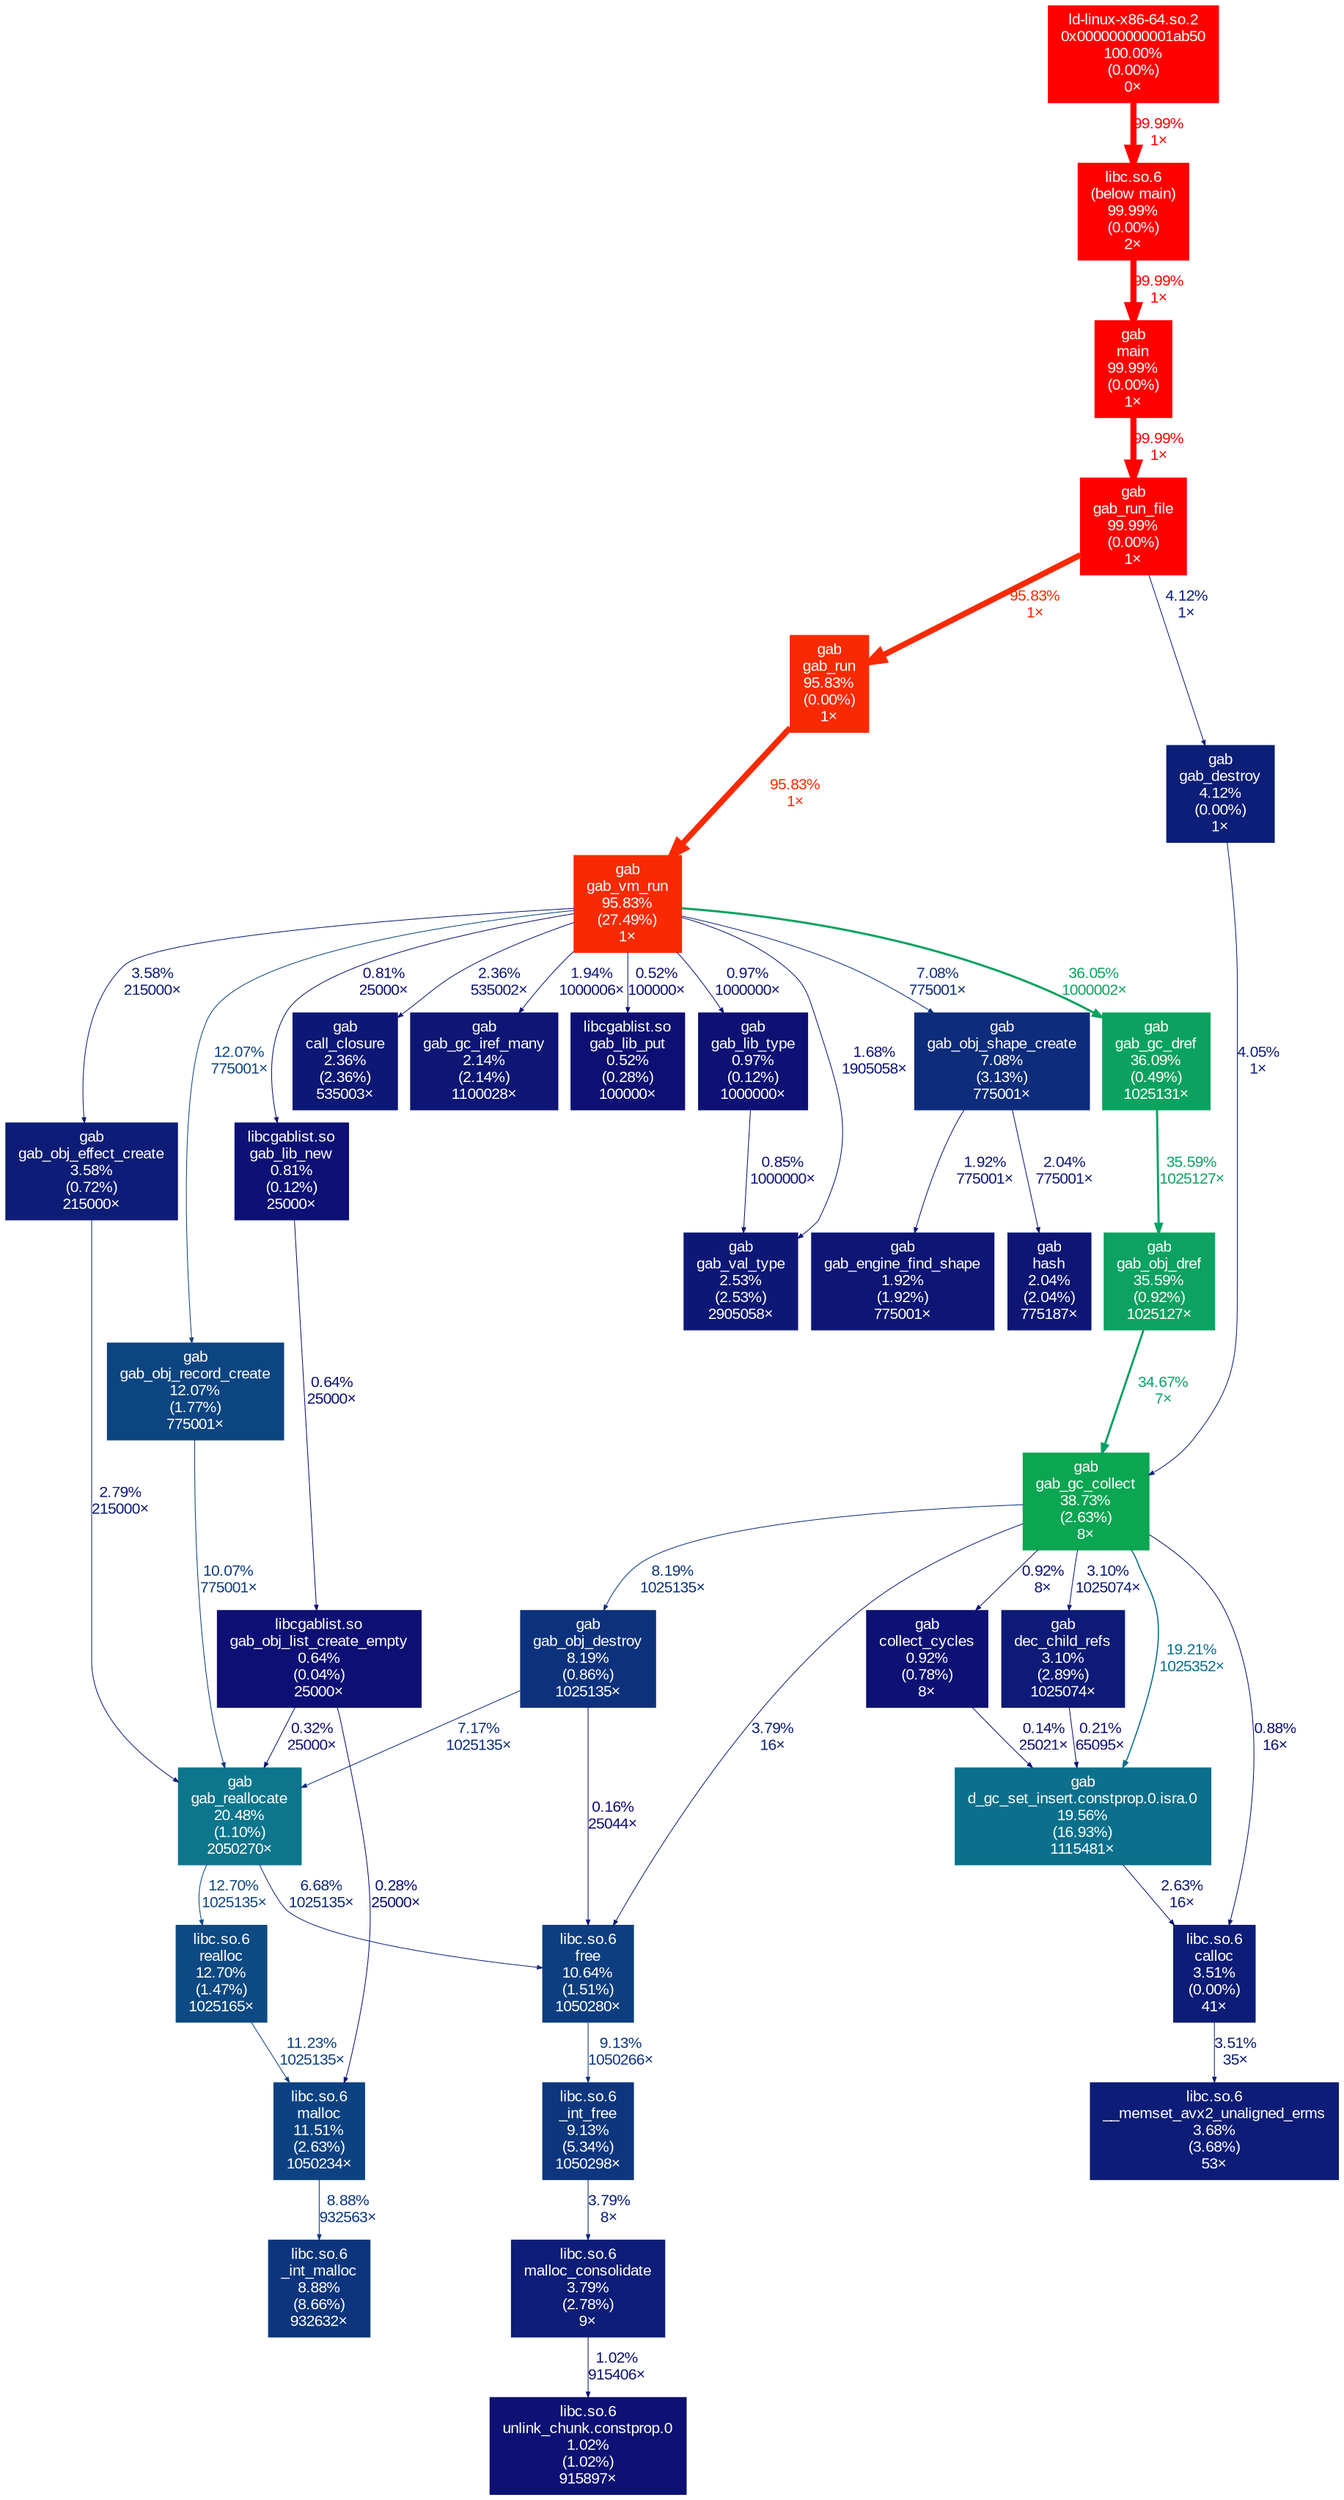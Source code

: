 digraph {
	graph [fontname=Arial, nodesep=0.125, ranksep=0.25];
	node [fontcolor=white, fontname=Arial, height=0, shape=box, style=filled, width=0];
	edge [fontname=Arial];
	"(below main)" [color="#ff0000", fontcolor="#ffffff", fontsize="10.00", label="libc.so.6\n(below main)\n99.99%\n(0.00%)\n2×"];
	"(below main)" -> main [arrowsize="1.00", color="#ff0000", fontcolor="#ff0000", fontsize="10.00", label="99.99%\n1×", labeldistance="4.00", penwidth="4.00"];
	"0x000000000001ab50" [color="#ff0000", fontcolor="#ffffff", fontsize="10.00", label="ld-linux-x86-64.so.2\n0x000000000001ab50\n100.00%\n(0.00%)\n0×"];
	"0x000000000001ab50" -> "(below main)" [arrowsize="1.00", color="#ff0000", fontcolor="#ff0000", fontsize="10.00", label="99.99%\n1×", labeldistance="4.00", penwidth="4.00"];
	"__memset_avx2_unaligned_erms" [color="#0d1c77", fontcolor="#ffffff", fontsize="10.00", label="libc.so.6\n__memset_avx2_unaligned_erms\n3.68%\n(3.68%)\n53×"];
	"_int_free" [color="#0d367e", fontcolor="#ffffff", fontsize="10.00", label="libc.so.6\n_int_free\n9.13%\n(5.34%)\n1050298×"];
	"_int_free" -> "malloc_consolidate" [arrowsize="0.35", color="#0d1d78", fontcolor="#0d1d78", fontsize="10.00", label="3.79%\n8×", labeldistance="0.50", penwidth="0.50"];
	"_int_malloc" [color="#0d357e", fontcolor="#ffffff", fontsize="10.00", label="libc.so.6\n_int_malloc\n8.88%\n(8.66%)\n932632×"];
	"call_closure" [color="#0d1776", fontcolor="#ffffff", fontsize="10.00", label="gab\ncall_closure\n2.36%\n(2.36%)\n535003×"];
	calloc [color="#0d1c77", fontcolor="#ffffff", fontsize="10.00", label="libc.so.6\ncalloc\n3.51%\n(0.00%)\n41×"];
	calloc -> "__memset_avx2_unaligned_erms" [arrowsize="0.35", color="#0d1c77", fontcolor="#0d1c77", fontsize="10.00", label="3.51%\n35×", labeldistance="0.50", penwidth="0.50"];
	"collect_cycles" [color="#0d1174", fontcolor="#ffffff", fontsize="10.00", label="gab\ncollect_cycles\n0.92%\n(0.78%)\n8×"];
	"collect_cycles" -> "d_gc_set_insert.constprop.0.isra.0" [arrowsize="0.35", color="#0d0d73", fontcolor="#0d0d73", fontsize="10.00", label="0.14%\n25021×", labeldistance="0.50", penwidth="0.50"];
	"d_gc_set_insert.constprop.0.isra.0" [color="#0c708c", fontcolor="#ffffff", fontsize="10.00", label="gab\nd_gc_set_insert.constprop.0.isra.0\n19.56%\n(16.93%)\n1115481×"];
	"d_gc_set_insert.constprop.0.isra.0" -> calloc [arrowsize="0.35", color="#0d1876", fontcolor="#0d1876", fontsize="10.00", label="2.63%\n16×", labeldistance="0.50", penwidth="0.50"];
	"dec_child_refs" [color="#0d1a77", fontcolor="#ffffff", fontsize="10.00", label="gab\ndec_child_refs\n3.10%\n(2.89%)\n1025074×"];
	"dec_child_refs" -> "d_gc_set_insert.constprop.0.isra.0" [arrowsize="0.35", color="#0d0e73", fontcolor="#0d0e73", fontsize="10.00", label="0.21%\n65095×", labeldistance="0.50", penwidth="0.50"];
	free [color="#0d3e80", fontcolor="#ffffff", fontsize="10.00", label="libc.so.6\nfree\n10.64%\n(1.51%)\n1050280×"];
	free -> "_int_free" [arrowsize="0.35", color="#0d367e", fontcolor="#0d367e", fontsize="10.00", label="9.13%\n1050266×", labeldistance="0.50", penwidth="0.50"];
	"gab_destroy" [color="#0d1e78", fontcolor="#ffffff", fontsize="10.00", label="gab\ngab_destroy\n4.12%\n(0.00%)\n1×"];
	"gab_destroy" -> "gab_gc_collect" [arrowsize="0.35", color="#0d1e78", fontcolor="#0d1e78", fontsize="10.00", label="4.05%\n1×", labeldistance="0.50", penwidth="0.50"];
	"gab_engine_find_shape" [color="#0d1575", fontcolor="#ffffff", fontsize="10.00", label="gab\ngab_engine_find_shape\n1.92%\n(1.92%)\n775001×"];
	"gab_gc_collect" [color="#0ba651", fontcolor="#ffffff", fontsize="10.00", label="gab\ngab_gc_collect\n38.73%\n(2.63%)\n8×"];
	"gab_gc_collect" -> calloc [arrowsize="0.35", color="#0d1074", fontcolor="#0d1074", fontsize="10.00", label="0.88%\n16×", labeldistance="0.50", penwidth="0.50"];
	"gab_gc_collect" -> "collect_cycles" [arrowsize="0.35", color="#0d1174", fontcolor="#0d1174", fontsize="10.00", label="0.92%\n8×", labeldistance="0.50", penwidth="0.50"];
	"gab_gc_collect" -> "d_gc_set_insert.constprop.0.isra.0" [arrowsize="0.44", color="#0c6e8c", fontcolor="#0c6e8c", fontsize="10.00", label="19.21%\n1025352×", labeldistance="0.77", penwidth="0.77"];
	"gab_gc_collect" -> "dec_child_refs" [arrowsize="0.35", color="#0d1a77", fontcolor="#0d1a77", fontsize="10.00", label="3.10%\n1025074×", labeldistance="0.50", penwidth="0.50"];
	"gab_gc_collect" -> free [arrowsize="0.35", color="#0d1d78", fontcolor="#0d1d78", fontsize="10.00", label="3.79%\n16×", labeldistance="0.50", penwidth="0.50"];
	"gab_gc_collect" -> "gab_obj_destroy" [arrowsize="0.35", color="#0d327d", fontcolor="#0d327d", fontsize="10.00", label="8.19%\n1025135×", labeldistance="0.50", penwidth="0.50"];
	"gab_gc_dref" [color="#0ba25f", fontcolor="#ffffff", fontsize="10.00", label="gab\ngab_gc_dref\n36.09%\n(0.49%)\n1025131×"];
	"gab_gc_dref" -> "gab_obj_dref" [arrowsize="0.60", color="#0ba262", fontcolor="#0ba262", fontsize="10.00", label="35.59%\n1025127×", labeldistance="1.42", penwidth="1.42"];
	"gab_gc_iref_many" [color="#0d1675", fontcolor="#ffffff", fontsize="10.00", label="gab\ngab_gc_iref_many\n2.14%\n(2.14%)\n1100028×"];
	"gab_lib_new" [color="#0d1074", fontcolor="#ffffff", fontsize="10.00", label="libcgablist.so\ngab_lib_new\n0.81%\n(0.12%)\n25000×"];
	"gab_lib_new" -> "gab_obj_list_create_empty" [arrowsize="0.35", color="#0d0f74", fontcolor="#0d0f74", fontsize="10.00", label="0.64%\n25000×", labeldistance="0.50", penwidth="0.50"];
	"gab_lib_put" [color="#0d0f73", fontcolor="#ffffff", fontsize="10.00", label="libcgablist.so\ngab_lib_put\n0.52%\n(0.28%)\n100000×"];
	"gab_lib_type" [color="#0d1174", fontcolor="#ffffff", fontsize="10.00", label="gab\ngab_lib_type\n0.97%\n(0.12%)\n1000000×"];
	"gab_lib_type" -> "gab_val_type" [arrowsize="0.35", color="#0d1074", fontcolor="#0d1074", fontsize="10.00", label="0.85%\n1000000×", labeldistance="0.50", penwidth="0.50"];
	"gab_obj_destroy" [color="#0d327d", fontcolor="#ffffff", fontsize="10.00", label="gab\ngab_obj_destroy\n8.19%\n(0.86%)\n1025135×"];
	"gab_obj_destroy" -> free [arrowsize="0.35", color="#0d0d73", fontcolor="#0d0d73", fontsize="10.00", label="0.16%\n25044×", labeldistance="0.50", penwidth="0.50"];
	"gab_obj_destroy" -> "gab_reallocate" [arrowsize="0.35", color="#0d2d7c", fontcolor="#0d2d7c", fontsize="10.00", label="7.17%\n1025135×", labeldistance="0.50", penwidth="0.50"];
	"gab_obj_dref" [color="#0ba262", fontcolor="#ffffff", fontsize="10.00", label="gab\ngab_obj_dref\n35.59%\n(0.92%)\n1025127×"];
	"gab_obj_dref" -> "gab_gc_collect" [arrowsize="0.59", color="#0ba067", fontcolor="#0ba067", fontsize="10.00", label="34.67%\n7×", labeldistance="1.39", penwidth="1.39"];
	"gab_obj_effect_create" [color="#0d1c77", fontcolor="#ffffff", fontsize="10.00", label="gab\ngab_obj_effect_create\n3.58%\n(0.72%)\n215000×"];
	"gab_obj_effect_create" -> "gab_reallocate" [arrowsize="0.35", color="#0d1976", fontcolor="#0d1976", fontsize="10.00", label="2.79%\n215000×", labeldistance="0.50", penwidth="0.50"];
	"gab_obj_list_create_empty" [color="#0d0f74", fontcolor="#ffffff", fontsize="10.00", label="libcgablist.so\ngab_obj_list_create_empty\n0.64%\n(0.04%)\n25000×"];
	"gab_obj_list_create_empty" -> "gab_reallocate" [arrowsize="0.35", color="#0d0e73", fontcolor="#0d0e73", fontsize="10.00", label="0.32%\n25000×", labeldistance="0.50", penwidth="0.50"];
	"gab_obj_list_create_empty" -> malloc [arrowsize="0.35", color="#0d0e73", fontcolor="#0d0e73", fontsize="10.00", label="0.28%\n25000×", labeldistance="0.50", penwidth="0.50"];
	"gab_obj_record_create" [color="#0d4582", fontcolor="#ffffff", fontsize="10.00", label="gab\ngab_obj_record_create\n12.07%\n(1.77%)\n775001×"];
	"gab_obj_record_create" -> "gab_reallocate" [arrowsize="0.35", color="#0d3b80", fontcolor="#0d3b80", fontsize="10.00", label="10.07%\n775001×", labeldistance="0.50", penwidth="0.50"];
	"gab_obj_shape_create" [color="#0d2c7c", fontcolor="#ffffff", fontsize="10.00", label="gab\ngab_obj_shape_create\n7.08%\n(3.13%)\n775001×"];
	"gab_obj_shape_create" -> "gab_engine_find_shape" [arrowsize="0.35", color="#0d1575", fontcolor="#0d1575", fontsize="10.00", label="1.92%\n775001×", labeldistance="0.50", penwidth="0.50"];
	"gab_obj_shape_create" -> hash [arrowsize="0.35", color="#0d1575", fontcolor="#0d1575", fontsize="10.00", label="2.04%\n775001×", labeldistance="0.50", penwidth="0.50"];
	"gab_reallocate" [color="#0c768d", fontcolor="#ffffff", fontsize="10.00", label="gab\ngab_reallocate\n20.48%\n(1.10%)\n2050270×"];
	"gab_reallocate" -> free [arrowsize="0.35", color="#0d2a7b", fontcolor="#0d2a7b", fontsize="10.00", label="6.68%\n1025135×", labeldistance="0.50", penwidth="0.50"];
	"gab_reallocate" -> realloc [arrowsize="0.36", color="#0d4983", fontcolor="#0d4983", fontsize="10.00", label="12.70%\n1025135×", labeldistance="0.51", penwidth="0.51"];
	"gab_run" [color="#f92a01", fontcolor="#ffffff", fontsize="10.00", label="gab\ngab_run\n95.83%\n(0.00%)\n1×"];
	"gab_run" -> "gab_vm_run" [arrowsize="0.98", color="#f92a01", fontcolor="#f92a01", fontsize="10.00", label="95.83%\n1×", labeldistance="3.83", penwidth="3.83"];
	"gab_run_file" [color="#ff0000", fontcolor="#ffffff", fontsize="10.00", label="gab\ngab_run_file\n99.99%\n(0.00%)\n1×"];
	"gab_run_file" -> "gab_destroy" [arrowsize="0.35", color="#0d1e78", fontcolor="#0d1e78", fontsize="10.00", label="4.12%\n1×", labeldistance="0.50", penwidth="0.50"];
	"gab_run_file" -> "gab_run" [arrowsize="0.98", color="#f92a01", fontcolor="#f92a01", fontsize="10.00", label="95.83%\n1×", labeldistance="3.83", penwidth="3.83"];
	"gab_val_type" [color="#0d1776", fontcolor="#ffffff", fontsize="10.00", label="gab\ngab_val_type\n2.53%\n(2.53%)\n2905058×"];
	"gab_vm_run" [color="#f92a01", fontcolor="#ffffff", fontsize="10.00", label="gab\ngab_vm_run\n95.83%\n(27.49%)\n1×"];
	"gab_vm_run" -> "call_closure" [arrowsize="0.35", color="#0d1776", fontcolor="#0d1776", fontsize="10.00", label="2.36%\n535002×", labeldistance="0.50", penwidth="0.50"];
	"gab_vm_run" -> "gab_gc_dref" [arrowsize="0.60", color="#0ba260", fontcolor="#0ba260", fontsize="10.00", label="36.05%\n1000002×", labeldistance="1.44", penwidth="1.44"];
	"gab_vm_run" -> "gab_gc_iref_many" [arrowsize="0.35", color="#0d1575", fontcolor="#0d1575", fontsize="10.00", label="1.94%\n1000006×", labeldistance="0.50", penwidth="0.50"];
	"gab_vm_run" -> "gab_lib_new" [arrowsize="0.35", color="#0d1074", fontcolor="#0d1074", fontsize="10.00", label="0.81%\n25000×", labeldistance="0.50", penwidth="0.50"];
	"gab_vm_run" -> "gab_lib_put" [arrowsize="0.35", color="#0d0f73", fontcolor="#0d0f73", fontsize="10.00", label="0.52%\n100000×", labeldistance="0.50", penwidth="0.50"];
	"gab_vm_run" -> "gab_lib_type" [arrowsize="0.35", color="#0d1174", fontcolor="#0d1174", fontsize="10.00", label="0.97%\n1000000×", labeldistance="0.50", penwidth="0.50"];
	"gab_vm_run" -> "gab_obj_effect_create" [arrowsize="0.35", color="#0d1c77", fontcolor="#0d1c77", fontsize="10.00", label="3.58%\n215000×", labeldistance="0.50", penwidth="0.50"];
	"gab_vm_run" -> "gab_obj_record_create" [arrowsize="0.35", color="#0d4582", fontcolor="#0d4582", fontsize="10.00", label="12.07%\n775001×", labeldistance="0.50", penwidth="0.50"];
	"gab_vm_run" -> "gab_obj_shape_create" [arrowsize="0.35", color="#0d2c7c", fontcolor="#0d2c7c", fontsize="10.00", label="7.08%\n775001×", labeldistance="0.50", penwidth="0.50"];
	"gab_vm_run" -> "gab_val_type" [arrowsize="0.35", color="#0d1475", fontcolor="#0d1475", fontsize="10.00", label="1.68%\n1905058×", labeldistance="0.50", penwidth="0.50"];
	hash [color="#0d1575", fontcolor="#ffffff", fontsize="10.00", label="gab\nhash\n2.04%\n(2.04%)\n775187×"];
	main [color="#ff0000", fontcolor="#ffffff", fontsize="10.00", label="gab\nmain\n99.99%\n(0.00%)\n1×"];
	main -> "gab_run_file" [arrowsize="1.00", color="#ff0000", fontcolor="#ff0000", fontsize="10.00", label="99.99%\n1×", labeldistance="4.00", penwidth="4.00"];
	malloc [color="#0d4282", fontcolor="#ffffff", fontsize="10.00", label="libc.so.6\nmalloc\n11.51%\n(2.63%)\n1050234×"];
	malloc -> "_int_malloc" [arrowsize="0.35", color="#0d357e", fontcolor="#0d357e", fontsize="10.00", label="8.88%\n932563×", labeldistance="0.50", penwidth="0.50"];
	"malloc_consolidate" [color="#0d1d78", fontcolor="#ffffff", fontsize="10.00", label="libc.so.6\nmalloc_consolidate\n3.79%\n(2.78%)\n9×"];
	"malloc_consolidate" -> "unlink_chunk.constprop.0" [arrowsize="0.35", color="#0d1174", fontcolor="#0d1174", fontsize="10.00", label="1.02%\n915406×", labeldistance="0.50", penwidth="0.50"];
	realloc [color="#0d4983", fontcolor="#ffffff", fontsize="10.00", label="libc.so.6\nrealloc\n12.70%\n(1.47%)\n1025165×"];
	realloc -> malloc [arrowsize="0.35", color="#0d4181", fontcolor="#0d4181", fontsize="10.00", label="11.23%\n1025135×", labeldistance="0.50", penwidth="0.50"];
	"unlink_chunk.constprop.0" [color="#0d1174", fontcolor="#ffffff", fontsize="10.00", label="libc.so.6\nunlink_chunk.constprop.0\n1.02%\n(1.02%)\n915897×"];
}
